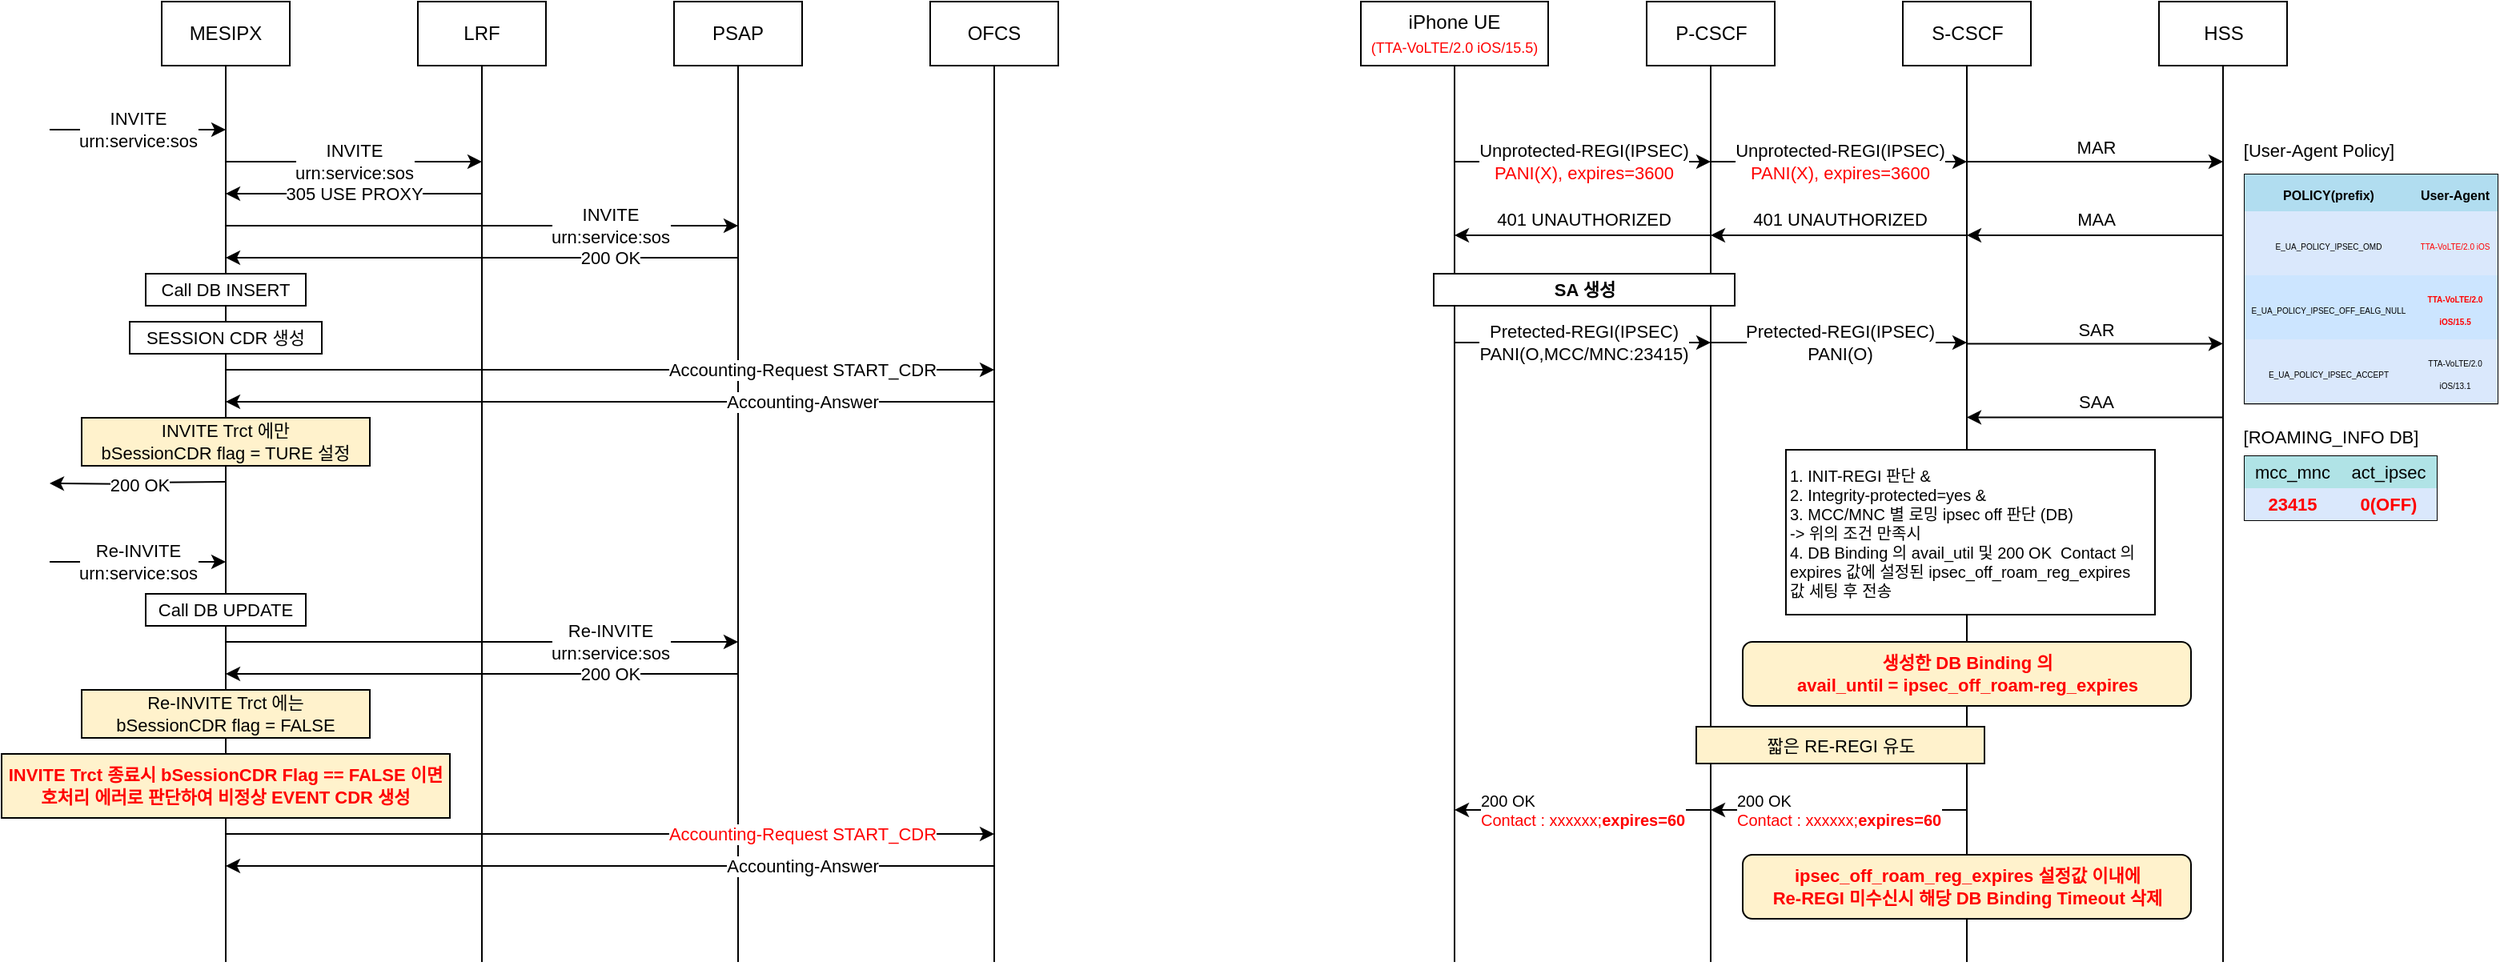 <mxfile version="24.8.4">
  <diagram name="페이지-1" id="HsaKV4gtXQu6MExX4XXO">
    <mxGraphModel dx="1472" dy="789" grid="0" gridSize="10" guides="1" tooltips="1" connect="1" arrows="1" fold="1" page="1" pageScale="1" pageWidth="827" pageHeight="1169" math="0" shadow="0">
      <root>
        <mxCell id="0" />
        <mxCell id="1" parent="0" />
        <mxCell id="0cJVXcnjKd404yUIvlML-6" style="edgeStyle=orthogonalEdgeStyle;rounded=0;orthogonalLoop=1;jettySize=auto;html=1;exitX=0.5;exitY=1;exitDx=0;exitDy=0;endArrow=none;endFill=0;" parent="1" source="0cJVXcnjKd404yUIvlML-1" edge="1">
          <mxGeometry relative="1" as="geometry">
            <mxPoint x="180" y="680" as="targetPoint" />
          </mxGeometry>
        </mxCell>
        <mxCell id="0cJVXcnjKd404yUIvlML-1" value="MESIPX" style="rounded=0;whiteSpace=wrap;html=1;" parent="1" vertex="1">
          <mxGeometry x="140" y="80" width="80" height="40" as="geometry" />
        </mxCell>
        <mxCell id="0cJVXcnjKd404yUIvlML-2" value="LRF" style="rounded=0;whiteSpace=wrap;html=1;" parent="1" vertex="1">
          <mxGeometry x="300" y="80" width="80" height="40" as="geometry" />
        </mxCell>
        <mxCell id="0cJVXcnjKd404yUIvlML-3" value="PSAP" style="rounded=0;whiteSpace=wrap;html=1;" parent="1" vertex="1">
          <mxGeometry x="460" y="80" width="80" height="40" as="geometry" />
        </mxCell>
        <mxCell id="0cJVXcnjKd404yUIvlML-5" value="OFCS" style="rounded=0;whiteSpace=wrap;html=1;" parent="1" vertex="1">
          <mxGeometry x="620" y="80" width="80" height="40" as="geometry" />
        </mxCell>
        <mxCell id="0cJVXcnjKd404yUIvlML-7" style="edgeStyle=orthogonalEdgeStyle;rounded=0;orthogonalLoop=1;jettySize=auto;html=1;endArrow=none;endFill=0;exitX=0.5;exitY=1;exitDx=0;exitDy=0;" parent="1" source="0cJVXcnjKd404yUIvlML-2" edge="1">
          <mxGeometry relative="1" as="geometry">
            <mxPoint x="340" y="680" as="targetPoint" />
            <mxPoint x="330" y="200" as="sourcePoint" />
          </mxGeometry>
        </mxCell>
        <mxCell id="0cJVXcnjKd404yUIvlML-8" style="edgeStyle=orthogonalEdgeStyle;rounded=0;orthogonalLoop=1;jettySize=auto;html=1;endArrow=none;endFill=0;exitX=0.5;exitY=1;exitDx=0;exitDy=0;" parent="1" source="0cJVXcnjKd404yUIvlML-3" edge="1">
          <mxGeometry relative="1" as="geometry">
            <mxPoint x="500" y="680" as="targetPoint" />
            <mxPoint x="500" y="150" as="sourcePoint" />
          </mxGeometry>
        </mxCell>
        <mxCell id="0cJVXcnjKd404yUIvlML-9" style="edgeStyle=orthogonalEdgeStyle;rounded=0;orthogonalLoop=1;jettySize=auto;html=1;endArrow=none;endFill=0;exitX=0.5;exitY=1;exitDx=0;exitDy=0;" parent="1" source="0cJVXcnjKd404yUIvlML-5" edge="1">
          <mxGeometry relative="1" as="geometry">
            <mxPoint x="660" y="680" as="targetPoint" />
            <mxPoint x="650" y="180" as="sourcePoint" />
          </mxGeometry>
        </mxCell>
        <mxCell id="0cJVXcnjKd404yUIvlML-10" value="INVITE&lt;div&gt;urn:service:sos&lt;/div&gt;" style="endArrow=classic;html=1;rounded=0;strokeColor=default;align=center;verticalAlign=middle;fontFamily=Helvetica;fontSize=11;fontColor=default;labelBackgroundColor=default;edgeStyle=orthogonalEdgeStyle;" parent="1" edge="1">
          <mxGeometry width="50" height="50" relative="1" as="geometry">
            <mxPoint x="70" y="160" as="sourcePoint" />
            <mxPoint x="180" y="160" as="targetPoint" />
          </mxGeometry>
        </mxCell>
        <mxCell id="0cJVXcnjKd404yUIvlML-11" value="INVITE&lt;div&gt;urn:service:sos&lt;/div&gt;" style="endArrow=classic;html=1;rounded=0;strokeColor=default;align=center;verticalAlign=middle;fontFamily=Helvetica;fontSize=11;fontColor=default;labelBackgroundColor=default;edgeStyle=orthogonalEdgeStyle;" parent="1" edge="1">
          <mxGeometry width="50" height="50" relative="1" as="geometry">
            <mxPoint x="180" y="180" as="sourcePoint" />
            <mxPoint x="340" y="180" as="targetPoint" />
          </mxGeometry>
        </mxCell>
        <mxCell id="0cJVXcnjKd404yUIvlML-12" value="305 USE PROXY" style="endArrow=classic;html=1;rounded=0;strokeColor=default;align=center;verticalAlign=middle;fontFamily=Helvetica;fontSize=11;fontColor=default;labelBackgroundColor=default;edgeStyle=orthogonalEdgeStyle;" parent="1" edge="1">
          <mxGeometry width="50" height="50" relative="1" as="geometry">
            <mxPoint x="340" y="200" as="sourcePoint" />
            <mxPoint x="180" y="200" as="targetPoint" />
          </mxGeometry>
        </mxCell>
        <mxCell id="0cJVXcnjKd404yUIvlML-13" value="INVITE&lt;div&gt;urn:service:sos&lt;/div&gt;" style="endArrow=classic;html=1;rounded=0;strokeColor=default;align=center;verticalAlign=middle;fontFamily=Helvetica;fontSize=11;fontColor=default;labelBackgroundColor=default;edgeStyle=orthogonalEdgeStyle;" parent="1" edge="1">
          <mxGeometry x="0.5" width="50" height="50" relative="1" as="geometry">
            <mxPoint x="180" y="220" as="sourcePoint" />
            <mxPoint x="500" y="220" as="targetPoint" />
            <mxPoint as="offset" />
          </mxGeometry>
        </mxCell>
        <mxCell id="0cJVXcnjKd404yUIvlML-14" value="200 OK" style="endArrow=classic;html=1;rounded=0;strokeColor=default;align=center;verticalAlign=middle;fontFamily=Helvetica;fontSize=11;fontColor=default;labelBackgroundColor=default;edgeStyle=orthogonalEdgeStyle;" parent="1" edge="1">
          <mxGeometry x="-0.5" width="50" height="50" relative="1" as="geometry">
            <mxPoint x="500" y="240" as="sourcePoint" />
            <mxPoint x="180" y="240" as="targetPoint" />
            <mxPoint as="offset" />
          </mxGeometry>
        </mxCell>
        <mxCell id="0cJVXcnjKd404yUIvlML-15" value="Call DB INSERT" style="rounded=0;whiteSpace=wrap;html=1;fontFamily=Helvetica;fontSize=11;fontColor=default;labelBackgroundColor=default;" parent="1" vertex="1">
          <mxGeometry x="130" y="250" width="100" height="20" as="geometry" />
        </mxCell>
        <mxCell id="0cJVXcnjKd404yUIvlML-16" value="SESSION CDR 생성" style="rounded=0;whiteSpace=wrap;html=1;fontFamily=Helvetica;fontSize=11;fontColor=default;labelBackgroundColor=default;" parent="1" vertex="1">
          <mxGeometry x="120" y="280" width="120" height="20" as="geometry" />
        </mxCell>
        <mxCell id="0cJVXcnjKd404yUIvlML-17" value="Accounting-Request START_CDR" style="endArrow=classic;html=1;rounded=0;strokeColor=default;align=center;verticalAlign=middle;fontFamily=Helvetica;fontSize=11;fontColor=default;labelBackgroundColor=default;edgeStyle=orthogonalEdgeStyle;" parent="1" edge="1">
          <mxGeometry x="0.5" width="50" height="50" relative="1" as="geometry">
            <mxPoint x="180" y="310" as="sourcePoint" />
            <mxPoint x="660" y="310" as="targetPoint" />
            <mxPoint as="offset" />
          </mxGeometry>
        </mxCell>
        <mxCell id="0cJVXcnjKd404yUIvlML-18" value="Accounting-Answer" style="endArrow=classic;html=1;rounded=0;strokeColor=default;align=center;verticalAlign=middle;fontFamily=Helvetica;fontSize=11;fontColor=default;labelBackgroundColor=default;edgeStyle=orthogonalEdgeStyle;" parent="1" edge="1">
          <mxGeometry x="-0.5" width="50" height="50" relative="1" as="geometry">
            <mxPoint x="660" y="330" as="sourcePoint" />
            <mxPoint x="180" y="330" as="targetPoint" />
            <mxPoint as="offset" />
          </mxGeometry>
        </mxCell>
        <mxCell id="0cJVXcnjKd404yUIvlML-19" value="&lt;div&gt;INVITE Trct 에만&lt;/div&gt;&lt;div&gt;bSessionCDR flag = TURE 설정&lt;/div&gt;" style="rounded=0;whiteSpace=wrap;html=1;fontFamily=Helvetica;fontSize=11;labelBackgroundColor=#FFF2CC;fillColor=#fff2cc;strokeColor=default;" parent="1" vertex="1">
          <mxGeometry x="90" y="340" width="180" height="30" as="geometry" />
        </mxCell>
        <mxCell id="0cJVXcnjKd404yUIvlML-20" value="200 OK" style="endArrow=classic;html=1;rounded=0;strokeColor=default;align=center;verticalAlign=middle;fontFamily=Helvetica;fontSize=11;fontColor=default;labelBackgroundColor=default;edgeStyle=orthogonalEdgeStyle;" parent="1" edge="1">
          <mxGeometry width="50" height="50" relative="1" as="geometry">
            <mxPoint x="180" y="380" as="sourcePoint" />
            <mxPoint x="70" y="381" as="targetPoint" />
          </mxGeometry>
        </mxCell>
        <mxCell id="0cJVXcnjKd404yUIvlML-21" value="Re-INVITE&lt;div&gt;urn:service:sos&lt;/div&gt;" style="endArrow=classic;html=1;rounded=0;strokeColor=default;align=center;verticalAlign=middle;fontFamily=Helvetica;fontSize=11;fontColor=default;labelBackgroundColor=default;edgeStyle=orthogonalEdgeStyle;" parent="1" edge="1">
          <mxGeometry width="50" height="50" relative="1" as="geometry">
            <mxPoint x="70" y="430" as="sourcePoint" />
            <mxPoint x="180" y="430" as="targetPoint" />
          </mxGeometry>
        </mxCell>
        <mxCell id="0cJVXcnjKd404yUIvlML-24" value="Re-INVITE&lt;div&gt;urn:service:sos&lt;/div&gt;" style="endArrow=classic;html=1;rounded=0;strokeColor=default;align=center;verticalAlign=middle;fontFamily=Helvetica;fontSize=11;fontColor=default;labelBackgroundColor=default;edgeStyle=orthogonalEdgeStyle;" parent="1" edge="1">
          <mxGeometry x="0.5" width="50" height="50" relative="1" as="geometry">
            <mxPoint x="180" y="480" as="sourcePoint" />
            <mxPoint x="500" y="480" as="targetPoint" />
            <mxPoint as="offset" />
          </mxGeometry>
        </mxCell>
        <mxCell id="0cJVXcnjKd404yUIvlML-25" value="200 OK" style="endArrow=classic;html=1;rounded=0;strokeColor=default;align=center;verticalAlign=middle;fontFamily=Helvetica;fontSize=11;fontColor=default;labelBackgroundColor=default;edgeStyle=orthogonalEdgeStyle;" parent="1" edge="1">
          <mxGeometry x="-0.5" width="50" height="50" relative="1" as="geometry">
            <mxPoint x="500" y="500" as="sourcePoint" />
            <mxPoint x="180" y="500" as="targetPoint" />
            <mxPoint as="offset" />
          </mxGeometry>
        </mxCell>
        <mxCell id="0cJVXcnjKd404yUIvlML-26" value="Call DB UPDATE" style="rounded=0;whiteSpace=wrap;html=1;fontFamily=Helvetica;fontSize=11;fontColor=default;labelBackgroundColor=default;" parent="1" vertex="1">
          <mxGeometry x="130" y="450" width="100" height="20" as="geometry" />
        </mxCell>
        <mxCell id="0cJVXcnjKd404yUIvlML-30" value="Re-INVITE Trct 에는&lt;div&gt;bSessionCDR flag = FALSE&lt;/div&gt;" style="rounded=0;whiteSpace=wrap;html=1;fontFamily=Helvetica;fontSize=11;labelBackgroundColor=#FFF2CC;fillColor=#fff2cc;strokeColor=default;" parent="1" vertex="1">
          <mxGeometry x="90" y="510" width="180" height="30" as="geometry" />
        </mxCell>
        <mxCell id="0cJVXcnjKd404yUIvlML-32" value="&lt;font color=&quot;#ff0000&quot;&gt;&lt;b&gt;INVITE Trct 종료시 bSessionCDR Flag == FALSE 이면&lt;/b&gt;&lt;/font&gt;&lt;div&gt;&lt;font color=&quot;#ff0000&quot;&gt;&lt;b&gt;호처리 에러로 판단하여 비정상 EVENT CDR 생성&lt;/b&gt;&lt;/font&gt;&lt;/div&gt;" style="rounded=0;whiteSpace=wrap;html=1;fontFamily=Helvetica;fontSize=11;labelBackgroundColor=#FFF2CC;fillColor=#fff2cc;strokeColor=default;" parent="1" vertex="1">
          <mxGeometry x="40" y="550" width="280" height="40" as="geometry" />
        </mxCell>
        <mxCell id="0cJVXcnjKd404yUIvlML-33" value="&lt;font color=&quot;#ff0000&quot;&gt;Accounting-Request START_CDR&lt;/font&gt;" style="endArrow=classic;html=1;rounded=0;strokeColor=default;align=center;verticalAlign=middle;fontFamily=Helvetica;fontSize=11;fontColor=default;labelBackgroundColor=default;edgeStyle=orthogonalEdgeStyle;" parent="1" edge="1">
          <mxGeometry x="0.5" width="50" height="50" relative="1" as="geometry">
            <mxPoint x="180" y="600" as="sourcePoint" />
            <mxPoint x="660" y="600" as="targetPoint" />
            <mxPoint as="offset" />
          </mxGeometry>
        </mxCell>
        <mxCell id="0cJVXcnjKd404yUIvlML-34" value="Accounting-Answer" style="endArrow=classic;html=1;rounded=0;strokeColor=default;align=center;verticalAlign=middle;fontFamily=Helvetica;fontSize=11;fontColor=default;labelBackgroundColor=default;edgeStyle=orthogonalEdgeStyle;" parent="1" edge="1">
          <mxGeometry x="-0.5" width="50" height="50" relative="1" as="geometry">
            <mxPoint x="660" y="620" as="sourcePoint" />
            <mxPoint x="180" y="620" as="targetPoint" />
            <mxPoint as="offset" />
          </mxGeometry>
        </mxCell>
        <mxCell id="fr2JG_WPuw4Xb1J1Nvzu-1" style="edgeStyle=orthogonalEdgeStyle;rounded=0;orthogonalLoop=1;jettySize=auto;html=1;exitX=0.5;exitY=1;exitDx=0;exitDy=0;endArrow=none;endFill=0;" edge="1" parent="1" source="fr2JG_WPuw4Xb1J1Nvzu-2">
          <mxGeometry relative="1" as="geometry">
            <mxPoint x="947.5" y="680" as="targetPoint" />
          </mxGeometry>
        </mxCell>
        <mxCell id="fr2JG_WPuw4Xb1J1Nvzu-2" value="iPhone UE&lt;div&gt;&lt;font color=&quot;#ff0000&quot; style=&quot;font-size: 9px;&quot;&gt;(TTA-VoLTE/2.0 iOS/15.5)&lt;/font&gt;&lt;/div&gt;" style="rounded=0;whiteSpace=wrap;html=1;" vertex="1" parent="1">
          <mxGeometry x="889" y="80" width="117" height="40" as="geometry" />
        </mxCell>
        <mxCell id="fr2JG_WPuw4Xb1J1Nvzu-3" value="P-CSCF" style="rounded=0;whiteSpace=wrap;html=1;" vertex="1" parent="1">
          <mxGeometry x="1067.5" y="80" width="80" height="40" as="geometry" />
        </mxCell>
        <mxCell id="fr2JG_WPuw4Xb1J1Nvzu-5" value="HSS" style="rounded=0;whiteSpace=wrap;html=1;" vertex="1" parent="1">
          <mxGeometry x="1387.5" y="80" width="80" height="40" as="geometry" />
        </mxCell>
        <mxCell id="fr2JG_WPuw4Xb1J1Nvzu-6" style="edgeStyle=orthogonalEdgeStyle;rounded=0;orthogonalLoop=1;jettySize=auto;html=1;endArrow=none;endFill=0;exitX=0.5;exitY=1;exitDx=0;exitDy=0;" edge="1" parent="1" source="fr2JG_WPuw4Xb1J1Nvzu-3">
          <mxGeometry relative="1" as="geometry">
            <mxPoint x="1107.5" y="680" as="targetPoint" />
            <mxPoint x="1097.5" y="200" as="sourcePoint" />
          </mxGeometry>
        </mxCell>
        <mxCell id="fr2JG_WPuw4Xb1J1Nvzu-7" style="edgeStyle=orthogonalEdgeStyle;rounded=0;orthogonalLoop=1;jettySize=auto;html=1;endArrow=none;endFill=0;exitX=0.5;exitY=1;exitDx=0;exitDy=0;" edge="1" parent="1" source="fr2JG_WPuw4Xb1J1Nvzu-140">
          <mxGeometry relative="1" as="geometry">
            <mxPoint x="1267.5" y="680" as="targetPoint" />
            <mxPoint x="1267.5" y="120" as="sourcePoint" />
          </mxGeometry>
        </mxCell>
        <mxCell id="fr2JG_WPuw4Xb1J1Nvzu-8" style="edgeStyle=orthogonalEdgeStyle;rounded=0;orthogonalLoop=1;jettySize=auto;html=1;endArrow=none;endFill=0;exitX=0.5;exitY=1;exitDx=0;exitDy=0;" edge="1" parent="1" source="fr2JG_WPuw4Xb1J1Nvzu-5">
          <mxGeometry relative="1" as="geometry">
            <mxPoint x="1427.5" y="680" as="targetPoint" />
            <mxPoint x="1417.5" y="180" as="sourcePoint" />
          </mxGeometry>
        </mxCell>
        <mxCell id="fr2JG_WPuw4Xb1J1Nvzu-10" value="Unprotected-REGI(IPSEC)&lt;div&gt;&lt;font color=&quot;#ff0000&quot;&gt;PANI(X), expires=3600&lt;/font&gt;&lt;/div&gt;" style="endArrow=classic;html=1;rounded=0;strokeColor=default;align=center;verticalAlign=middle;fontFamily=Helvetica;fontSize=11;fontColor=default;labelBackgroundColor=default;edgeStyle=orthogonalEdgeStyle;" edge="1" parent="1">
          <mxGeometry width="50" height="50" relative="1" as="geometry">
            <mxPoint x="947.5" y="180" as="sourcePoint" />
            <mxPoint x="1107.5" y="180" as="targetPoint" />
          </mxGeometry>
        </mxCell>
        <mxCell id="fr2JG_WPuw4Xb1J1Nvzu-14" value="&lt;b&gt;SA 생성&lt;/b&gt;" style="rounded=0;whiteSpace=wrap;html=1;fontFamily=Helvetica;fontSize=11;fontColor=default;labelBackgroundColor=default;" vertex="1" parent="1">
          <mxGeometry x="934.5" y="250" width="188" height="20" as="geometry" />
        </mxCell>
        <mxCell id="fr2JG_WPuw4Xb1J1Nvzu-23" value="&lt;font style=&quot;font-size: 10px;&quot;&gt;1. INIT-REGI 판단 &amp;amp;&lt;/font&gt;&lt;div style=&quot;font-size: 10px;&quot;&gt;&lt;font style=&quot;font-size: 10px;&quot;&gt;2. Integrity-protected=yes &amp;amp;&lt;/font&gt;&lt;/div&gt;&lt;div style=&quot;font-size: 10px;&quot;&gt;&lt;font style=&quot;font-size: 10px;&quot;&gt;3. MCC/MNC 별 로밍 ipsec off 판단 (DB)&lt;br&gt;-&amp;gt; 위의 조건 만족시&lt;/font&gt;&lt;/div&gt;&lt;div style=&quot;font-size: 10px;&quot;&gt;&lt;font style=&quot;font-size: 10px;&quot;&gt;4. DB Binding 의 avail_util 및 200 OK&amp;nbsp; Contact 의&lt;br&gt;expires 값에 설정된 ipsec_off_roam_reg_expires&lt;br&gt;값 세팅 후 전송&lt;/font&gt;&lt;/div&gt;" style="rounded=0;whiteSpace=wrap;html=1;fontFamily=Helvetica;fontSize=11;fontColor=default;labelBackgroundColor=default;align=left;" vertex="1" parent="1">
          <mxGeometry x="1154.5" y="360" width="230.5" height="103" as="geometry" />
        </mxCell>
        <mxCell id="fr2JG_WPuw4Xb1J1Nvzu-24" value="짧은 RE-REGI 유도" style="rounded=0;whiteSpace=wrap;html=1;fontFamily=Helvetica;fontSize=11;labelBackgroundColor=#FFF2CC;fillColor=#fff2cc;strokeColor=default;" vertex="1" parent="1">
          <mxGeometry x="1098.5" y="533" width="180" height="23" as="geometry" />
        </mxCell>
        <mxCell id="fr2JG_WPuw4Xb1J1Nvzu-25" value="&lt;font color=&quot;#ff0000&quot;&gt;&lt;b&gt;생성한 DB Binding 의&lt;br&gt;avail_until = ipsec_off_roam-reg_expires&lt;/b&gt;&lt;/font&gt;" style="rounded=1;whiteSpace=wrap;html=1;fontFamily=Helvetica;fontSize=11;labelBackgroundColor=#FFF2CC;fillColor=#fff2cc;strokeColor=default;" vertex="1" parent="1">
          <mxGeometry x="1127.5" y="480" width="280" height="40" as="geometry" />
        </mxCell>
        <mxCell id="fr2JG_WPuw4Xb1J1Nvzu-28" value="Unprotected-REGI(IPSEC)&lt;div&gt;&lt;font color=&quot;#ff0000&quot;&gt;PANI(X), expires=3600&lt;/font&gt;&lt;/div&gt;" style="endArrow=classic;html=1;rounded=0;strokeColor=default;align=center;verticalAlign=middle;fontFamily=Helvetica;fontSize=11;fontColor=default;labelBackgroundColor=default;edgeStyle=orthogonalEdgeStyle;" edge="1" parent="1">
          <mxGeometry width="50" height="50" relative="1" as="geometry">
            <mxPoint x="1107.5" y="180" as="sourcePoint" />
            <mxPoint x="1267.5" y="180" as="targetPoint" />
          </mxGeometry>
        </mxCell>
        <mxCell id="fr2JG_WPuw4Xb1J1Nvzu-29" value="MAR" style="endArrow=classic;html=1;rounded=0;strokeColor=default;align=center;verticalAlign=middle;fontFamily=Helvetica;fontSize=11;fontColor=default;labelBackgroundColor=default;edgeStyle=orthogonalEdgeStyle;" edge="1" parent="1">
          <mxGeometry y="9" width="50" height="50" relative="1" as="geometry">
            <mxPoint x="1267.5" y="180" as="sourcePoint" />
            <mxPoint x="1427.5" y="180" as="targetPoint" />
            <mxPoint as="offset" />
          </mxGeometry>
        </mxCell>
        <mxCell id="fr2JG_WPuw4Xb1J1Nvzu-30" value="MAA" style="endArrow=classic;html=1;rounded=0;strokeColor=default;align=center;verticalAlign=middle;fontFamily=Helvetica;fontSize=11;fontColor=default;labelBackgroundColor=default;edgeStyle=orthogonalEdgeStyle;" edge="1" parent="1">
          <mxGeometry y="-10" width="50" height="50" relative="1" as="geometry">
            <mxPoint x="1427.5" y="226" as="sourcePoint" />
            <mxPoint x="1267.5" y="226" as="targetPoint" />
            <mxPoint as="offset" />
          </mxGeometry>
        </mxCell>
        <mxCell id="fr2JG_WPuw4Xb1J1Nvzu-31" value="401 UNAUTHORIZED" style="endArrow=classic;html=1;rounded=0;strokeColor=default;align=center;verticalAlign=middle;fontFamily=Helvetica;fontSize=11;fontColor=default;labelBackgroundColor=default;edgeStyle=orthogonalEdgeStyle;" edge="1" parent="1">
          <mxGeometry y="-10" width="50" height="50" relative="1" as="geometry">
            <mxPoint x="1267.5" y="226" as="sourcePoint" />
            <mxPoint x="1107.5" y="226" as="targetPoint" />
            <mxPoint as="offset" />
          </mxGeometry>
        </mxCell>
        <mxCell id="fr2JG_WPuw4Xb1J1Nvzu-32" value="401 UNAUTHORIZED" style="endArrow=classic;html=1;rounded=0;strokeColor=default;align=center;verticalAlign=middle;fontFamily=Helvetica;fontSize=11;fontColor=default;labelBackgroundColor=default;edgeStyle=orthogonalEdgeStyle;" edge="1" parent="1">
          <mxGeometry y="-10" width="50" height="50" relative="1" as="geometry">
            <mxPoint x="1107.5" y="226" as="sourcePoint" />
            <mxPoint x="947.5" y="226" as="targetPoint" />
            <mxPoint as="offset" />
          </mxGeometry>
        </mxCell>
        <mxCell id="fr2JG_WPuw4Xb1J1Nvzu-34" value="Pretected-REGI(IPSEC)&lt;div&gt;PANI(O,MCC/MNC:23415)&lt;/div&gt;" style="endArrow=classic;html=1;rounded=0;strokeColor=default;align=center;verticalAlign=middle;fontFamily=Helvetica;fontSize=11;fontColor=default;labelBackgroundColor=default;edgeStyle=orthogonalEdgeStyle;" edge="1" parent="1">
          <mxGeometry width="50" height="50" relative="1" as="geometry">
            <mxPoint x="947.5" y="293" as="sourcePoint" />
            <mxPoint x="1107.5" y="293" as="targetPoint" />
          </mxGeometry>
        </mxCell>
        <mxCell id="fr2JG_WPuw4Xb1J1Nvzu-35" value="Pretected-REGI(IPSEC)&lt;div&gt;PANI(O)&lt;/div&gt;" style="endArrow=classic;html=1;rounded=0;strokeColor=default;align=center;verticalAlign=middle;fontFamily=Helvetica;fontSize=11;fontColor=default;labelBackgroundColor=default;edgeStyle=orthogonalEdgeStyle;" edge="1" parent="1">
          <mxGeometry width="50" height="50" relative="1" as="geometry">
            <mxPoint x="1107.5" y="293" as="sourcePoint" />
            <mxPoint x="1267.5" y="293" as="targetPoint" />
          </mxGeometry>
        </mxCell>
        <mxCell id="fr2JG_WPuw4Xb1J1Nvzu-36" value="SAR" style="endArrow=classic;html=1;rounded=0;strokeColor=default;align=center;verticalAlign=middle;fontFamily=Helvetica;fontSize=11;fontColor=default;labelBackgroundColor=default;edgeStyle=orthogonalEdgeStyle;" edge="1" parent="1">
          <mxGeometry y="9" width="50" height="50" relative="1" as="geometry">
            <mxPoint x="1267.5" y="293.74" as="sourcePoint" />
            <mxPoint x="1427.5" y="293.74" as="targetPoint" />
            <mxPoint as="offset" />
          </mxGeometry>
        </mxCell>
        <mxCell id="fr2JG_WPuw4Xb1J1Nvzu-37" value="SAA" style="endArrow=classic;html=1;rounded=0;strokeColor=default;align=center;verticalAlign=middle;fontFamily=Helvetica;fontSize=11;fontColor=default;labelBackgroundColor=default;edgeStyle=orthogonalEdgeStyle;" edge="1" parent="1">
          <mxGeometry y="-10" width="50" height="50" relative="1" as="geometry">
            <mxPoint x="1427.5" y="339.74" as="sourcePoint" />
            <mxPoint x="1267.5" y="339.74" as="targetPoint" />
            <mxPoint as="offset" />
          </mxGeometry>
        </mxCell>
        <mxCell id="fr2JG_WPuw4Xb1J1Nvzu-38" value="&lt;font style=&quot;font-size: 10px;&quot;&gt;200 OK&lt;/font&gt;&lt;div style=&quot;font-size: 10px;&quot;&gt;&lt;font style=&quot;font-size: 10px;&quot; color=&quot;#ff0000&quot;&gt;Contact : xxxxxx;&lt;b style=&quot;&quot;&gt;expires=60&lt;/b&gt;&lt;/font&gt;&lt;/div&gt;" style="endArrow=classic;html=1;rounded=0;strokeColor=default;align=left;verticalAlign=middle;fontFamily=Helvetica;fontSize=11;fontColor=default;labelBackgroundColor=default;edgeStyle=orthogonalEdgeStyle;" edge="1" parent="1">
          <mxGeometry x="0.828" width="50" height="50" relative="1" as="geometry">
            <mxPoint x="1267.5" y="585" as="sourcePoint" />
            <mxPoint x="1107.5" y="585" as="targetPoint" />
            <mxPoint as="offset" />
          </mxGeometry>
        </mxCell>
        <mxCell id="fr2JG_WPuw4Xb1J1Nvzu-39" value="&lt;font style=&quot;font-size: 10px;&quot;&gt;200 OK&lt;/font&gt;&lt;div style=&quot;font-size: 10px;&quot;&gt;&lt;font style=&quot;font-size: 10px;&quot; color=&quot;#ff0000&quot;&gt;Contact : xxxxxx;&lt;b style=&quot;&quot;&gt;expires=60&lt;/b&gt;&lt;/font&gt;&lt;/div&gt;" style="endArrow=classic;html=1;rounded=0;strokeColor=default;align=left;verticalAlign=middle;fontFamily=Helvetica;fontSize=11;fontColor=default;labelBackgroundColor=default;edgeStyle=orthogonalEdgeStyle;" edge="1" parent="1">
          <mxGeometry x="0.828" width="50" height="50" relative="1" as="geometry">
            <mxPoint x="1107.5" y="585" as="sourcePoint" />
            <mxPoint x="947.5" y="585" as="targetPoint" />
            <mxPoint as="offset" />
          </mxGeometry>
        </mxCell>
        <mxCell id="fr2JG_WPuw4Xb1J1Nvzu-40" value="&lt;font color=&quot;#ff0000&quot;&gt;&lt;b&gt;ipsec_off_roam_reg_expires 설정값 이내에 &lt;br&gt;Re-REGI 미수신시 해당 DB Binding Timeout 삭제&lt;/b&gt;&lt;/font&gt;" style="rounded=1;whiteSpace=wrap;html=1;fontFamily=Helvetica;fontSize=11;labelBackgroundColor=#FFF2CC;fillColor=#fff2cc;strokeColor=default;" vertex="1" parent="1">
          <mxGeometry x="1127.5" y="613" width="280" height="40" as="geometry" />
        </mxCell>
        <mxCell id="fr2JG_WPuw4Xb1J1Nvzu-51" value="" style="shape=table;startSize=0;container=1;collapsible=0;childLayout=tableLayout;rounded=0;strokeColor=default;align=center;verticalAlign=middle;fontFamily=Helvetica;fontSize=11;fontColor=default;labelBackgroundColor=#FFF2CC;fillColor=#FFFFFF;" vertex="1" parent="1">
          <mxGeometry x="1441" y="188" width="158" height="143.1" as="geometry" />
        </mxCell>
        <mxCell id="fr2JG_WPuw4Xb1J1Nvzu-52" value="" style="shape=tableRow;horizontal=0;startSize=0;swimlaneHead=0;swimlaneBody=0;strokeColor=inherit;top=0;left=0;bottom=0;right=0;collapsible=0;dropTarget=0;fillColor=none;points=[[0,0.5],[1,0.5]];portConstraint=eastwest;rounded=0;align=center;verticalAlign=middle;fontFamily=Helvetica;fontSize=11;fontColor=default;labelBackgroundColor=#FFF2CC;" vertex="1" parent="fr2JG_WPuw4Xb1J1Nvzu-51">
          <mxGeometry width="158" height="23" as="geometry" />
        </mxCell>
        <mxCell id="fr2JG_WPuw4Xb1J1Nvzu-53" value="&lt;font style=&quot;font-size: 8px;&quot;&gt;&lt;b&gt;POLICY(prefix)&lt;/b&gt;&lt;/font&gt;" style="shape=partialRectangle;html=1;whiteSpace=wrap;connectable=0;strokeColor=#10739e;overflow=hidden;fillColor=#b1ddf0;top=0;left=0;bottom=0;right=0;pointerEvents=1;rounded=0;align=center;verticalAlign=middle;fontFamily=Helvetica;fontSize=11;labelBackgroundColor=none;" vertex="1" parent="fr2JG_WPuw4Xb1J1Nvzu-52">
          <mxGeometry width="105" height="23" as="geometry">
            <mxRectangle width="105" height="23" as="alternateBounds" />
          </mxGeometry>
        </mxCell>
        <mxCell id="fr2JG_WPuw4Xb1J1Nvzu-54" value="&lt;font style=&quot;font-size: 8px;&quot;&gt;&lt;b&gt;User-Agent&lt;/b&gt;&lt;/font&gt;" style="shape=partialRectangle;html=1;whiteSpace=wrap;connectable=0;strokeColor=#10739e;overflow=hidden;fillColor=#b1ddf0;top=0;left=0;bottom=0;right=0;pointerEvents=1;rounded=0;align=center;verticalAlign=middle;fontFamily=Helvetica;fontSize=11;labelBackgroundColor=none;" vertex="1" parent="fr2JG_WPuw4Xb1J1Nvzu-52">
          <mxGeometry x="105" width="53" height="23" as="geometry">
            <mxRectangle width="53" height="23" as="alternateBounds" />
          </mxGeometry>
        </mxCell>
        <mxCell id="fr2JG_WPuw4Xb1J1Nvzu-55" value="" style="shape=tableRow;horizontal=0;startSize=0;swimlaneHead=0;swimlaneBody=0;strokeColor=inherit;top=0;left=0;bottom=0;right=0;collapsible=0;dropTarget=0;fillColor=none;points=[[0,0.5],[1,0.5]];portConstraint=eastwest;rounded=0;align=center;verticalAlign=middle;fontFamily=Helvetica;fontSize=11;fontColor=default;labelBackgroundColor=#FFF2CC;" vertex="1" parent="fr2JG_WPuw4Xb1J1Nvzu-51">
          <mxGeometry y="23" width="158" height="40" as="geometry" />
        </mxCell>
        <mxCell id="fr2JG_WPuw4Xb1J1Nvzu-56" value="&lt;font style=&quot;font-size: 5px;&quot;&gt;E_UA_POLICY_IPSEC_OMD&lt;/font&gt;" style="shape=partialRectangle;html=1;whiteSpace=wrap;connectable=0;strokeColor=#000000;overflow=hidden;fillColor=#dae8fc;top=0;left=0;bottom=0;right=0;pointerEvents=1;rounded=0;align=center;verticalAlign=middle;fontFamily=Helvetica;fontSize=11;labelBackgroundColor=none;" vertex="1" parent="fr2JG_WPuw4Xb1J1Nvzu-55">
          <mxGeometry width="105" height="40" as="geometry">
            <mxRectangle width="105" height="40" as="alternateBounds" />
          </mxGeometry>
        </mxCell>
        <mxCell id="fr2JG_WPuw4Xb1J1Nvzu-57" value="&lt;font color=&quot;#ff0000&quot; style=&quot;font-size: 5px;&quot;&gt;TTA-VoLTE/2.0 iOS&lt;/font&gt;" style="shape=partialRectangle;html=1;whiteSpace=wrap;connectable=0;strokeColor=#000000;overflow=hidden;fillColor=#dae8fc;top=0;left=0;bottom=0;right=0;pointerEvents=1;rounded=0;align=center;verticalAlign=middle;fontFamily=Helvetica;fontSize=11;labelBackgroundColor=none;" vertex="1" parent="fr2JG_WPuw4Xb1J1Nvzu-55">
          <mxGeometry x="105" width="53" height="40" as="geometry">
            <mxRectangle width="53" height="40" as="alternateBounds" />
          </mxGeometry>
        </mxCell>
        <mxCell id="fr2JG_WPuw4Xb1J1Nvzu-58" value="" style="shape=tableRow;horizontal=0;startSize=0;swimlaneHead=0;swimlaneBody=0;strokeColor=inherit;top=0;left=0;bottom=0;right=0;collapsible=0;dropTarget=0;fillColor=none;points=[[0,0.5],[1,0.5]];portConstraint=eastwest;rounded=0;align=center;verticalAlign=middle;fontFamily=Helvetica;fontSize=11;fontColor=default;labelBackgroundColor=#FFF2CC;" vertex="1" parent="fr2JG_WPuw4Xb1J1Nvzu-51">
          <mxGeometry y="63" width="158" height="40" as="geometry" />
        </mxCell>
        <mxCell id="fr2JG_WPuw4Xb1J1Nvzu-59" value="&lt;font style=&quot;font-size: 5px;&quot;&gt;E_UA_POLICY_IPSEC_OFF_&lt;/font&gt;&lt;span style=&quot;font-size: 5px; background-color: initial;&quot;&gt;EALG_NULL&lt;/span&gt;" style="shape=partialRectangle;html=1;whiteSpace=wrap;connectable=0;strokeColor=#000000;overflow=hidden;fillColor=#CCE5FF;top=0;left=0;bottom=0;right=0;pointerEvents=1;rounded=0;align=center;verticalAlign=middle;fontFamily=Helvetica;fontSize=11;labelBackgroundColor=none;" vertex="1" parent="fr2JG_WPuw4Xb1J1Nvzu-58">
          <mxGeometry width="105" height="40" as="geometry">
            <mxRectangle width="105" height="40" as="alternateBounds" />
          </mxGeometry>
        </mxCell>
        <mxCell id="fr2JG_WPuw4Xb1J1Nvzu-60" value="&lt;font color=&quot;#ff0000&quot; style=&quot;font-size: 5px;&quot;&gt;&lt;b&gt;TTA-VoLTE/2.0 iOS/15.5&lt;/b&gt;&lt;/font&gt;" style="shape=partialRectangle;html=1;whiteSpace=wrap;connectable=0;strokeColor=default;overflow=hidden;fillColor=#CCE5FF;top=0;left=0;bottom=0;right=0;pointerEvents=1;rounded=0;align=center;verticalAlign=middle;fontFamily=Helvetica;fontSize=11;labelBackgroundColor=none;" vertex="1" parent="fr2JG_WPuw4Xb1J1Nvzu-58">
          <mxGeometry x="105" width="53" height="40" as="geometry">
            <mxRectangle width="53" height="40" as="alternateBounds" />
          </mxGeometry>
        </mxCell>
        <mxCell id="fr2JG_WPuw4Xb1J1Nvzu-61" value="" style="shape=tableRow;horizontal=0;startSize=0;swimlaneHead=0;swimlaneBody=0;strokeColor=inherit;top=0;left=0;bottom=0;right=0;collapsible=0;dropTarget=0;fillColor=none;points=[[0,0.5],[1,0.5]];portConstraint=eastwest;rounded=0;align=center;verticalAlign=middle;fontFamily=Helvetica;fontSize=11;fontColor=default;labelBackgroundColor=#FFF2CC;" vertex="1" parent="fr2JG_WPuw4Xb1J1Nvzu-51">
          <mxGeometry y="103" width="158" height="40" as="geometry" />
        </mxCell>
        <mxCell id="fr2JG_WPuw4Xb1J1Nvzu-62" value="&lt;font style=&quot;font-size: 5px;&quot;&gt;E_UA_POLICY_IPSEC_ACCEPT&lt;/font&gt;" style="shape=partialRectangle;html=1;whiteSpace=wrap;connectable=0;strokeColor=#000000;overflow=hidden;fillColor=#dae8fc;top=0;left=0;bottom=0;right=0;pointerEvents=1;rounded=0;align=center;verticalAlign=middle;fontFamily=Helvetica;fontSize=11;labelBackgroundColor=none;" vertex="1" parent="fr2JG_WPuw4Xb1J1Nvzu-61">
          <mxGeometry width="105" height="40" as="geometry">
            <mxRectangle width="105" height="40" as="alternateBounds" />
          </mxGeometry>
        </mxCell>
        <mxCell id="fr2JG_WPuw4Xb1J1Nvzu-63" value="&lt;font style=&quot;font-size: 5px;&quot;&gt;TTA-VoLTE/2.0 iOS/13.1&lt;/font&gt;" style="shape=partialRectangle;html=1;whiteSpace=wrap;connectable=0;strokeColor=#000000;overflow=hidden;fillColor=#dae8fc;top=0;left=0;bottom=0;right=0;pointerEvents=1;rounded=0;align=center;verticalAlign=middle;fontFamily=Helvetica;fontSize=11;labelBackgroundColor=none;" vertex="1" parent="fr2JG_WPuw4Xb1J1Nvzu-61">
          <mxGeometry x="105" width="53" height="40" as="geometry">
            <mxRectangle width="53" height="40" as="alternateBounds" />
          </mxGeometry>
        </mxCell>
        <mxCell id="fr2JG_WPuw4Xb1J1Nvzu-65" value="&lt;span style=&quot;&quot;&gt;[User-Agent Policy]&lt;/span&gt;" style="text;html=1;align=center;verticalAlign=middle;whiteSpace=wrap;rounded=0;fontFamily=Helvetica;fontSize=11;fontColor=default;labelBackgroundColor=#FFFFFF;" vertex="1" parent="1">
          <mxGeometry x="1439" y="158" width="97" height="30" as="geometry" />
        </mxCell>
        <mxCell id="fr2JG_WPuw4Xb1J1Nvzu-121" value="&lt;span style=&quot;&quot;&gt;[ROAMING_INFO DB]&lt;/span&gt;" style="text;html=1;align=center;verticalAlign=middle;whiteSpace=wrap;rounded=0;fontFamily=Helvetica;fontSize=11;fontColor=default;labelBackgroundColor=#FFFFFF;" vertex="1" parent="1">
          <mxGeometry x="1439" y="336.9" width="112" height="30" as="geometry" />
        </mxCell>
        <mxCell id="fr2JG_WPuw4Xb1J1Nvzu-123" value="" style="shape=table;startSize=0;container=1;collapsible=0;childLayout=tableLayout;rounded=0;strokeColor=default;align=center;verticalAlign=middle;fontFamily=Helvetica;fontSize=11;fontColor=default;labelBackgroundColor=none;fillColor=#fff2cc;strokeWidth=1;" vertex="1" parent="1">
          <mxGeometry x="1441" y="364" width="120" height="40" as="geometry" />
        </mxCell>
        <mxCell id="fr2JG_WPuw4Xb1J1Nvzu-124" value="" style="shape=tableRow;horizontal=0;startSize=0;swimlaneHead=0;swimlaneBody=0;strokeColor=inherit;top=0;left=0;bottom=0;right=0;collapsible=0;dropTarget=0;fillColor=none;points=[[0,0.5],[1,0.5]];portConstraint=eastwest;rounded=0;align=center;verticalAlign=middle;fontFamily=Helvetica;fontSize=11;fontColor=default;labelBackgroundColor=none;" vertex="1" parent="fr2JG_WPuw4Xb1J1Nvzu-123">
          <mxGeometry width="120" height="20" as="geometry" />
        </mxCell>
        <mxCell id="fr2JG_WPuw4Xb1J1Nvzu-125" value="mcc_mnc" style="shape=partialRectangle;html=1;whiteSpace=wrap;connectable=0;strokeColor=#0e8088;overflow=hidden;fillColor=#b0e3e6;top=0;left=0;bottom=0;right=0;pointerEvents=1;rounded=0;align=center;verticalAlign=middle;fontFamily=Helvetica;fontSize=11;labelBackgroundColor=none;" vertex="1" parent="fr2JG_WPuw4Xb1J1Nvzu-124">
          <mxGeometry width="60" height="20" as="geometry">
            <mxRectangle width="60" height="20" as="alternateBounds" />
          </mxGeometry>
        </mxCell>
        <mxCell id="fr2JG_WPuw4Xb1J1Nvzu-126" value="" style="shape=partialRectangle;html=1;whiteSpace=wrap;connectable=0;strokeColor=#0e8088;overflow=hidden;fillColor=#b0e3e6;top=0;left=0;bottom=0;right=0;pointerEvents=1;rounded=0;align=center;verticalAlign=middle;fontFamily=Helvetica;fontSize=11;labelBackgroundColor=none;strokeWidth=2;" vertex="1" parent="fr2JG_WPuw4Xb1J1Nvzu-124">
          <mxGeometry x="60" width="60" height="20" as="geometry">
            <mxRectangle width="60" height="20" as="alternateBounds" />
          </mxGeometry>
        </mxCell>
        <mxCell id="fr2JG_WPuw4Xb1J1Nvzu-128" value="" style="shape=tableRow;horizontal=0;startSize=0;swimlaneHead=0;swimlaneBody=0;strokeColor=inherit;top=0;left=0;bottom=0;right=0;collapsible=0;dropTarget=0;fillColor=none;points=[[0,0.5],[1,0.5]];portConstraint=eastwest;rounded=0;align=center;verticalAlign=middle;fontFamily=Helvetica;fontSize=11;fontColor=default;labelBackgroundColor=#FFF2CC;" vertex="1" parent="fr2JG_WPuw4Xb1J1Nvzu-123">
          <mxGeometry y="20" width="120" height="20" as="geometry" />
        </mxCell>
        <mxCell id="fr2JG_WPuw4Xb1J1Nvzu-129" value="&lt;font color=&quot;#ff0000&quot;&gt;&lt;b&gt;23415&lt;/b&gt;&lt;/font&gt;" style="shape=partialRectangle;html=1;whiteSpace=wrap;connectable=0;strokeColor=#6c8ebf;overflow=hidden;fillColor=#dae8fc;top=0;left=0;bottom=0;right=0;pointerEvents=1;rounded=0;align=center;verticalAlign=middle;fontFamily=Helvetica;fontSize=11;labelBackgroundColor=none;" vertex="1" parent="fr2JG_WPuw4Xb1J1Nvzu-128">
          <mxGeometry width="60" height="20" as="geometry">
            <mxRectangle width="60" height="20" as="alternateBounds" />
          </mxGeometry>
        </mxCell>
        <mxCell id="fr2JG_WPuw4Xb1J1Nvzu-130" value="" style="shape=partialRectangle;html=1;whiteSpace=wrap;connectable=0;strokeColor=#6c8ebf;overflow=hidden;fillColor=#dae8fc;top=0;left=0;bottom=0;right=0;pointerEvents=1;rounded=0;align=center;verticalAlign=middle;fontFamily=Helvetica;fontSize=11;labelBackgroundColor=none;" vertex="1" parent="fr2JG_WPuw4Xb1J1Nvzu-128">
          <mxGeometry x="60" width="60" height="20" as="geometry">
            <mxRectangle width="60" height="20" as="alternateBounds" />
          </mxGeometry>
        </mxCell>
        <mxCell id="fr2JG_WPuw4Xb1J1Nvzu-136" value="act_ipsec" style="shape=partialRectangle;html=1;whiteSpace=wrap;connectable=0;strokeColor=#0e8088;overflow=hidden;fillColor=#b0e3e6;top=0;left=0;bottom=0;right=0;pointerEvents=1;rounded=0;align=center;verticalAlign=middle;fontFamily=Helvetica;fontSize=11;labelBackgroundColor=none;strokeWidth=2;" vertex="1" parent="1">
          <mxGeometry x="1501" y="364" width="60" height="20" as="geometry">
            <mxRectangle width="60" height="20" as="alternateBounds" />
          </mxGeometry>
        </mxCell>
        <mxCell id="fr2JG_WPuw4Xb1J1Nvzu-138" value="&lt;font color=&quot;#ff0000&quot;&gt;&lt;b&gt;0(OFF)&lt;/b&gt;&lt;/font&gt;" style="shape=partialRectangle;html=1;whiteSpace=wrap;connectable=0;strokeColor=#6c8ebf;overflow=hidden;fillColor=#dae8fc;top=0;left=0;bottom=0;right=0;pointerEvents=1;rounded=0;align=center;verticalAlign=middle;fontFamily=Helvetica;fontSize=11;labelBackgroundColor=none;" vertex="1" parent="1">
          <mxGeometry x="1501" y="384" width="60" height="20" as="geometry">
            <mxRectangle width="60" height="20" as="alternateBounds" />
          </mxGeometry>
        </mxCell>
        <mxCell id="fr2JG_WPuw4Xb1J1Nvzu-140" value="S-CSCF" style="rounded=0;whiteSpace=wrap;html=1;" vertex="1" parent="1">
          <mxGeometry x="1227.5" y="80" width="80" height="40" as="geometry" />
        </mxCell>
      </root>
    </mxGraphModel>
  </diagram>
</mxfile>

